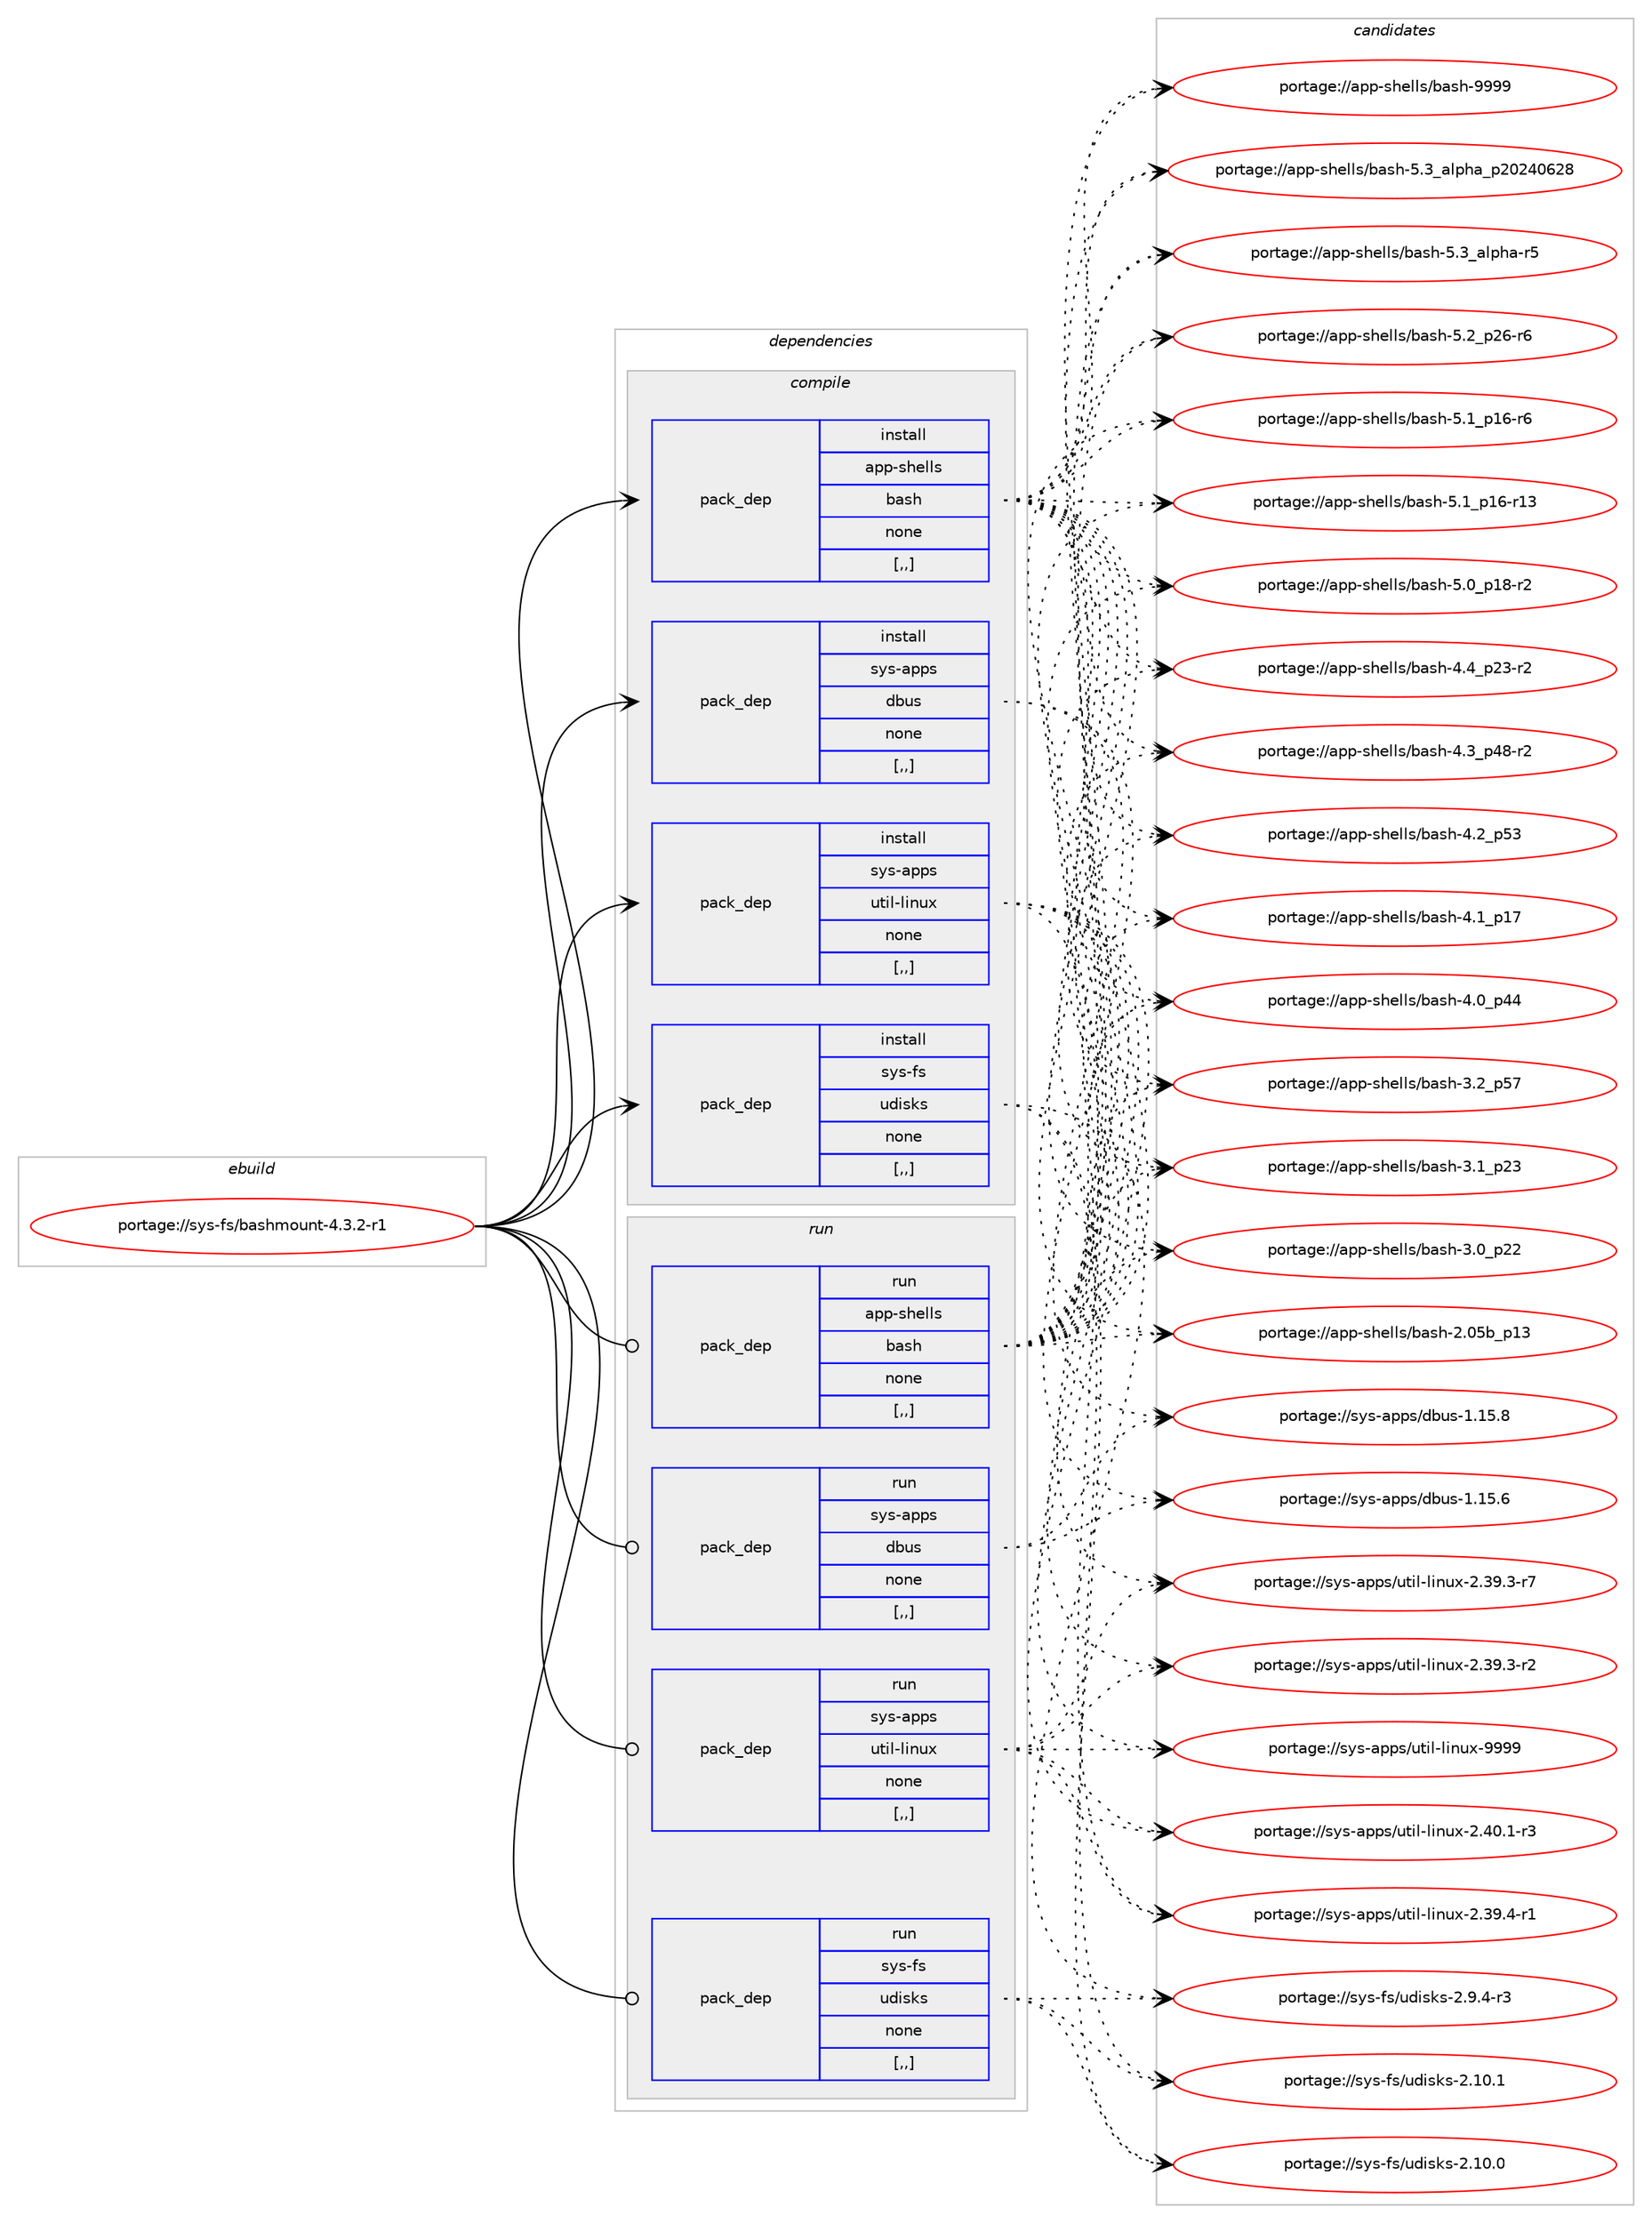 digraph prolog {

# *************
# Graph options
# *************

newrank=true;
concentrate=true;
compound=true;
graph [rankdir=LR,fontname=Helvetica,fontsize=10,ranksep=1.5];#, ranksep=2.5, nodesep=0.2];
edge  [arrowhead=vee];
node  [fontname=Helvetica,fontsize=10];

# **********
# The ebuild
# **********

subgraph cluster_leftcol {
color=gray;
rank=same;
label=<<i>ebuild</i>>;
id [label="portage://sys-fs/bashmount-4.3.2-r1", color=red, width=4, href="../sys-fs/bashmount-4.3.2-r1.svg"];
}

# ****************
# The dependencies
# ****************

subgraph cluster_midcol {
color=gray;
label=<<i>dependencies</i>>;
subgraph cluster_compile {
fillcolor="#eeeeee";
style=filled;
label=<<i>compile</i>>;
subgraph pack3299 {
dependency4036 [label=<<TABLE BORDER="0" CELLBORDER="1" CELLSPACING="0" CELLPADDING="4" WIDTH="220"><TR><TD ROWSPAN="6" CELLPADDING="30">pack_dep</TD></TR><TR><TD WIDTH="110">install</TD></TR><TR><TD>app-shells</TD></TR><TR><TD>bash</TD></TR><TR><TD>none</TD></TR><TR><TD>[,,]</TD></TR></TABLE>>, shape=none, color=blue];
}
id:e -> dependency4036:w [weight=20,style="solid",arrowhead="vee"];
subgraph pack3300 {
dependency4037 [label=<<TABLE BORDER="0" CELLBORDER="1" CELLSPACING="0" CELLPADDING="4" WIDTH="220"><TR><TD ROWSPAN="6" CELLPADDING="30">pack_dep</TD></TR><TR><TD WIDTH="110">install</TD></TR><TR><TD>sys-apps</TD></TR><TR><TD>dbus</TD></TR><TR><TD>none</TD></TR><TR><TD>[,,]</TD></TR></TABLE>>, shape=none, color=blue];
}
id:e -> dependency4037:w [weight=20,style="solid",arrowhead="vee"];
subgraph pack3301 {
dependency4038 [label=<<TABLE BORDER="0" CELLBORDER="1" CELLSPACING="0" CELLPADDING="4" WIDTH="220"><TR><TD ROWSPAN="6" CELLPADDING="30">pack_dep</TD></TR><TR><TD WIDTH="110">install</TD></TR><TR><TD>sys-apps</TD></TR><TR><TD>util-linux</TD></TR><TR><TD>none</TD></TR><TR><TD>[,,]</TD></TR></TABLE>>, shape=none, color=blue];
}
id:e -> dependency4038:w [weight=20,style="solid",arrowhead="vee"];
subgraph pack3302 {
dependency4039 [label=<<TABLE BORDER="0" CELLBORDER="1" CELLSPACING="0" CELLPADDING="4" WIDTH="220"><TR><TD ROWSPAN="6" CELLPADDING="30">pack_dep</TD></TR><TR><TD WIDTH="110">install</TD></TR><TR><TD>sys-fs</TD></TR><TR><TD>udisks</TD></TR><TR><TD>none</TD></TR><TR><TD>[,,]</TD></TR></TABLE>>, shape=none, color=blue];
}
id:e -> dependency4039:w [weight=20,style="solid",arrowhead="vee"];
}
subgraph cluster_compileandrun {
fillcolor="#eeeeee";
style=filled;
label=<<i>compile and run</i>>;
}
subgraph cluster_run {
fillcolor="#eeeeee";
style=filled;
label=<<i>run</i>>;
subgraph pack3303 {
dependency4040 [label=<<TABLE BORDER="0" CELLBORDER="1" CELLSPACING="0" CELLPADDING="4" WIDTH="220"><TR><TD ROWSPAN="6" CELLPADDING="30">pack_dep</TD></TR><TR><TD WIDTH="110">run</TD></TR><TR><TD>app-shells</TD></TR><TR><TD>bash</TD></TR><TR><TD>none</TD></TR><TR><TD>[,,]</TD></TR></TABLE>>, shape=none, color=blue];
}
id:e -> dependency4040:w [weight=20,style="solid",arrowhead="odot"];
subgraph pack3304 {
dependency4041 [label=<<TABLE BORDER="0" CELLBORDER="1" CELLSPACING="0" CELLPADDING="4" WIDTH="220"><TR><TD ROWSPAN="6" CELLPADDING="30">pack_dep</TD></TR><TR><TD WIDTH="110">run</TD></TR><TR><TD>sys-apps</TD></TR><TR><TD>dbus</TD></TR><TR><TD>none</TD></TR><TR><TD>[,,]</TD></TR></TABLE>>, shape=none, color=blue];
}
id:e -> dependency4041:w [weight=20,style="solid",arrowhead="odot"];
subgraph pack3305 {
dependency4042 [label=<<TABLE BORDER="0" CELLBORDER="1" CELLSPACING="0" CELLPADDING="4" WIDTH="220"><TR><TD ROWSPAN="6" CELLPADDING="30">pack_dep</TD></TR><TR><TD WIDTH="110">run</TD></TR><TR><TD>sys-apps</TD></TR><TR><TD>util-linux</TD></TR><TR><TD>none</TD></TR><TR><TD>[,,]</TD></TR></TABLE>>, shape=none, color=blue];
}
id:e -> dependency4042:w [weight=20,style="solid",arrowhead="odot"];
subgraph pack3306 {
dependency4043 [label=<<TABLE BORDER="0" CELLBORDER="1" CELLSPACING="0" CELLPADDING="4" WIDTH="220"><TR><TD ROWSPAN="6" CELLPADDING="30">pack_dep</TD></TR><TR><TD WIDTH="110">run</TD></TR><TR><TD>sys-fs</TD></TR><TR><TD>udisks</TD></TR><TR><TD>none</TD></TR><TR><TD>[,,]</TD></TR></TABLE>>, shape=none, color=blue];
}
id:e -> dependency4043:w [weight=20,style="solid",arrowhead="odot"];
}
}

# **************
# The candidates
# **************

subgraph cluster_choices {
rank=same;
color=gray;
label=<<i>candidates</i>>;

subgraph choice3299 {
color=black;
nodesep=1;
choice97112112451151041011081081154798971151044557575757 [label="portage://app-shells/bash-9999", color=red, width=4,href="../app-shells/bash-9999.svg"];
choice971121124511510410110810811547989711510445534651959710811210497951125048505248545056 [label="portage://app-shells/bash-5.3_alpha_p20240628", color=red, width=4,href="../app-shells/bash-5.3_alpha_p20240628.svg"];
choice9711211245115104101108108115479897115104455346519597108112104974511453 [label="portage://app-shells/bash-5.3_alpha-r5", color=red, width=4,href="../app-shells/bash-5.3_alpha-r5.svg"];
choice9711211245115104101108108115479897115104455346509511250544511454 [label="portage://app-shells/bash-5.2_p26-r6", color=red, width=4,href="../app-shells/bash-5.2_p26-r6.svg"];
choice9711211245115104101108108115479897115104455346499511249544511454 [label="portage://app-shells/bash-5.1_p16-r6", color=red, width=4,href="../app-shells/bash-5.1_p16-r6.svg"];
choice971121124511510410110810811547989711510445534649951124954451144951 [label="portage://app-shells/bash-5.1_p16-r13", color=red, width=4,href="../app-shells/bash-5.1_p16-r13.svg"];
choice9711211245115104101108108115479897115104455346489511249564511450 [label="portage://app-shells/bash-5.0_p18-r2", color=red, width=4,href="../app-shells/bash-5.0_p18-r2.svg"];
choice9711211245115104101108108115479897115104455246529511250514511450 [label="portage://app-shells/bash-4.4_p23-r2", color=red, width=4,href="../app-shells/bash-4.4_p23-r2.svg"];
choice9711211245115104101108108115479897115104455246519511252564511450 [label="portage://app-shells/bash-4.3_p48-r2", color=red, width=4,href="../app-shells/bash-4.3_p48-r2.svg"];
choice971121124511510410110810811547989711510445524650951125351 [label="portage://app-shells/bash-4.2_p53", color=red, width=4,href="../app-shells/bash-4.2_p53.svg"];
choice971121124511510410110810811547989711510445524649951124955 [label="portage://app-shells/bash-4.1_p17", color=red, width=4,href="../app-shells/bash-4.1_p17.svg"];
choice971121124511510410110810811547989711510445524648951125252 [label="portage://app-shells/bash-4.0_p44", color=red, width=4,href="../app-shells/bash-4.0_p44.svg"];
choice971121124511510410110810811547989711510445514650951125355 [label="portage://app-shells/bash-3.2_p57", color=red, width=4,href="../app-shells/bash-3.2_p57.svg"];
choice971121124511510410110810811547989711510445514649951125051 [label="portage://app-shells/bash-3.1_p23", color=red, width=4,href="../app-shells/bash-3.1_p23.svg"];
choice971121124511510410110810811547989711510445514648951125050 [label="portage://app-shells/bash-3.0_p22", color=red, width=4,href="../app-shells/bash-3.0_p22.svg"];
choice9711211245115104101108108115479897115104455046485398951124951 [label="portage://app-shells/bash-2.05b_p13", color=red, width=4,href="../app-shells/bash-2.05b_p13.svg"];
dependency4036:e -> choice97112112451151041011081081154798971151044557575757:w [style=dotted,weight="100"];
dependency4036:e -> choice971121124511510410110810811547989711510445534651959710811210497951125048505248545056:w [style=dotted,weight="100"];
dependency4036:e -> choice9711211245115104101108108115479897115104455346519597108112104974511453:w [style=dotted,weight="100"];
dependency4036:e -> choice9711211245115104101108108115479897115104455346509511250544511454:w [style=dotted,weight="100"];
dependency4036:e -> choice9711211245115104101108108115479897115104455346499511249544511454:w [style=dotted,weight="100"];
dependency4036:e -> choice971121124511510410110810811547989711510445534649951124954451144951:w [style=dotted,weight="100"];
dependency4036:e -> choice9711211245115104101108108115479897115104455346489511249564511450:w [style=dotted,weight="100"];
dependency4036:e -> choice9711211245115104101108108115479897115104455246529511250514511450:w [style=dotted,weight="100"];
dependency4036:e -> choice9711211245115104101108108115479897115104455246519511252564511450:w [style=dotted,weight="100"];
dependency4036:e -> choice971121124511510410110810811547989711510445524650951125351:w [style=dotted,weight="100"];
dependency4036:e -> choice971121124511510410110810811547989711510445524649951124955:w [style=dotted,weight="100"];
dependency4036:e -> choice971121124511510410110810811547989711510445524648951125252:w [style=dotted,weight="100"];
dependency4036:e -> choice971121124511510410110810811547989711510445514650951125355:w [style=dotted,weight="100"];
dependency4036:e -> choice971121124511510410110810811547989711510445514649951125051:w [style=dotted,weight="100"];
dependency4036:e -> choice971121124511510410110810811547989711510445514648951125050:w [style=dotted,weight="100"];
dependency4036:e -> choice9711211245115104101108108115479897115104455046485398951124951:w [style=dotted,weight="100"];
}
subgraph choice3300 {
color=black;
nodesep=1;
choice1151211154597112112115471009811711545494649534656 [label="portage://sys-apps/dbus-1.15.8", color=red, width=4,href="../sys-apps/dbus-1.15.8.svg"];
choice1151211154597112112115471009811711545494649534654 [label="portage://sys-apps/dbus-1.15.6", color=red, width=4,href="../sys-apps/dbus-1.15.6.svg"];
dependency4037:e -> choice1151211154597112112115471009811711545494649534656:w [style=dotted,weight="100"];
dependency4037:e -> choice1151211154597112112115471009811711545494649534654:w [style=dotted,weight="100"];
}
subgraph choice3301 {
color=black;
nodesep=1;
choice115121115459711211211547117116105108451081051101171204557575757 [label="portage://sys-apps/util-linux-9999", color=red, width=4,href="../sys-apps/util-linux-9999.svg"];
choice11512111545971121121154711711610510845108105110117120455046524846494511451 [label="portage://sys-apps/util-linux-2.40.1-r3", color=red, width=4,href="../sys-apps/util-linux-2.40.1-r3.svg"];
choice11512111545971121121154711711610510845108105110117120455046515746524511449 [label="portage://sys-apps/util-linux-2.39.4-r1", color=red, width=4,href="../sys-apps/util-linux-2.39.4-r1.svg"];
choice11512111545971121121154711711610510845108105110117120455046515746514511455 [label="portage://sys-apps/util-linux-2.39.3-r7", color=red, width=4,href="../sys-apps/util-linux-2.39.3-r7.svg"];
choice11512111545971121121154711711610510845108105110117120455046515746514511450 [label="portage://sys-apps/util-linux-2.39.3-r2", color=red, width=4,href="../sys-apps/util-linux-2.39.3-r2.svg"];
dependency4038:e -> choice115121115459711211211547117116105108451081051101171204557575757:w [style=dotted,weight="100"];
dependency4038:e -> choice11512111545971121121154711711610510845108105110117120455046524846494511451:w [style=dotted,weight="100"];
dependency4038:e -> choice11512111545971121121154711711610510845108105110117120455046515746524511449:w [style=dotted,weight="100"];
dependency4038:e -> choice11512111545971121121154711711610510845108105110117120455046515746514511455:w [style=dotted,weight="100"];
dependency4038:e -> choice11512111545971121121154711711610510845108105110117120455046515746514511450:w [style=dotted,weight="100"];
}
subgraph choice3302 {
color=black;
nodesep=1;
choice115121115451021154711710010511510711545504649484649 [label="portage://sys-fs/udisks-2.10.1", color=red, width=4,href="../sys-fs/udisks-2.10.1.svg"];
choice115121115451021154711710010511510711545504649484648 [label="portage://sys-fs/udisks-2.10.0", color=red, width=4,href="../sys-fs/udisks-2.10.0.svg"];
choice11512111545102115471171001051151071154550465746524511451 [label="portage://sys-fs/udisks-2.9.4-r3", color=red, width=4,href="../sys-fs/udisks-2.9.4-r3.svg"];
dependency4039:e -> choice115121115451021154711710010511510711545504649484649:w [style=dotted,weight="100"];
dependency4039:e -> choice115121115451021154711710010511510711545504649484648:w [style=dotted,weight="100"];
dependency4039:e -> choice11512111545102115471171001051151071154550465746524511451:w [style=dotted,weight="100"];
}
subgraph choice3303 {
color=black;
nodesep=1;
choice97112112451151041011081081154798971151044557575757 [label="portage://app-shells/bash-9999", color=red, width=4,href="../app-shells/bash-9999.svg"];
choice971121124511510410110810811547989711510445534651959710811210497951125048505248545056 [label="portage://app-shells/bash-5.3_alpha_p20240628", color=red, width=4,href="../app-shells/bash-5.3_alpha_p20240628.svg"];
choice9711211245115104101108108115479897115104455346519597108112104974511453 [label="portage://app-shells/bash-5.3_alpha-r5", color=red, width=4,href="../app-shells/bash-5.3_alpha-r5.svg"];
choice9711211245115104101108108115479897115104455346509511250544511454 [label="portage://app-shells/bash-5.2_p26-r6", color=red, width=4,href="../app-shells/bash-5.2_p26-r6.svg"];
choice9711211245115104101108108115479897115104455346499511249544511454 [label="portage://app-shells/bash-5.1_p16-r6", color=red, width=4,href="../app-shells/bash-5.1_p16-r6.svg"];
choice971121124511510410110810811547989711510445534649951124954451144951 [label="portage://app-shells/bash-5.1_p16-r13", color=red, width=4,href="../app-shells/bash-5.1_p16-r13.svg"];
choice9711211245115104101108108115479897115104455346489511249564511450 [label="portage://app-shells/bash-5.0_p18-r2", color=red, width=4,href="../app-shells/bash-5.0_p18-r2.svg"];
choice9711211245115104101108108115479897115104455246529511250514511450 [label="portage://app-shells/bash-4.4_p23-r2", color=red, width=4,href="../app-shells/bash-4.4_p23-r2.svg"];
choice9711211245115104101108108115479897115104455246519511252564511450 [label="portage://app-shells/bash-4.3_p48-r2", color=red, width=4,href="../app-shells/bash-4.3_p48-r2.svg"];
choice971121124511510410110810811547989711510445524650951125351 [label="portage://app-shells/bash-4.2_p53", color=red, width=4,href="../app-shells/bash-4.2_p53.svg"];
choice971121124511510410110810811547989711510445524649951124955 [label="portage://app-shells/bash-4.1_p17", color=red, width=4,href="../app-shells/bash-4.1_p17.svg"];
choice971121124511510410110810811547989711510445524648951125252 [label="portage://app-shells/bash-4.0_p44", color=red, width=4,href="../app-shells/bash-4.0_p44.svg"];
choice971121124511510410110810811547989711510445514650951125355 [label="portage://app-shells/bash-3.2_p57", color=red, width=4,href="../app-shells/bash-3.2_p57.svg"];
choice971121124511510410110810811547989711510445514649951125051 [label="portage://app-shells/bash-3.1_p23", color=red, width=4,href="../app-shells/bash-3.1_p23.svg"];
choice971121124511510410110810811547989711510445514648951125050 [label="portage://app-shells/bash-3.0_p22", color=red, width=4,href="../app-shells/bash-3.0_p22.svg"];
choice9711211245115104101108108115479897115104455046485398951124951 [label="portage://app-shells/bash-2.05b_p13", color=red, width=4,href="../app-shells/bash-2.05b_p13.svg"];
dependency4040:e -> choice97112112451151041011081081154798971151044557575757:w [style=dotted,weight="100"];
dependency4040:e -> choice971121124511510410110810811547989711510445534651959710811210497951125048505248545056:w [style=dotted,weight="100"];
dependency4040:e -> choice9711211245115104101108108115479897115104455346519597108112104974511453:w [style=dotted,weight="100"];
dependency4040:e -> choice9711211245115104101108108115479897115104455346509511250544511454:w [style=dotted,weight="100"];
dependency4040:e -> choice9711211245115104101108108115479897115104455346499511249544511454:w [style=dotted,weight="100"];
dependency4040:e -> choice971121124511510410110810811547989711510445534649951124954451144951:w [style=dotted,weight="100"];
dependency4040:e -> choice9711211245115104101108108115479897115104455346489511249564511450:w [style=dotted,weight="100"];
dependency4040:e -> choice9711211245115104101108108115479897115104455246529511250514511450:w [style=dotted,weight="100"];
dependency4040:e -> choice9711211245115104101108108115479897115104455246519511252564511450:w [style=dotted,weight="100"];
dependency4040:e -> choice971121124511510410110810811547989711510445524650951125351:w [style=dotted,weight="100"];
dependency4040:e -> choice971121124511510410110810811547989711510445524649951124955:w [style=dotted,weight="100"];
dependency4040:e -> choice971121124511510410110810811547989711510445524648951125252:w [style=dotted,weight="100"];
dependency4040:e -> choice971121124511510410110810811547989711510445514650951125355:w [style=dotted,weight="100"];
dependency4040:e -> choice971121124511510410110810811547989711510445514649951125051:w [style=dotted,weight="100"];
dependency4040:e -> choice971121124511510410110810811547989711510445514648951125050:w [style=dotted,weight="100"];
dependency4040:e -> choice9711211245115104101108108115479897115104455046485398951124951:w [style=dotted,weight="100"];
}
subgraph choice3304 {
color=black;
nodesep=1;
choice1151211154597112112115471009811711545494649534656 [label="portage://sys-apps/dbus-1.15.8", color=red, width=4,href="../sys-apps/dbus-1.15.8.svg"];
choice1151211154597112112115471009811711545494649534654 [label="portage://sys-apps/dbus-1.15.6", color=red, width=4,href="../sys-apps/dbus-1.15.6.svg"];
dependency4041:e -> choice1151211154597112112115471009811711545494649534656:w [style=dotted,weight="100"];
dependency4041:e -> choice1151211154597112112115471009811711545494649534654:w [style=dotted,weight="100"];
}
subgraph choice3305 {
color=black;
nodesep=1;
choice115121115459711211211547117116105108451081051101171204557575757 [label="portage://sys-apps/util-linux-9999", color=red, width=4,href="../sys-apps/util-linux-9999.svg"];
choice11512111545971121121154711711610510845108105110117120455046524846494511451 [label="portage://sys-apps/util-linux-2.40.1-r3", color=red, width=4,href="../sys-apps/util-linux-2.40.1-r3.svg"];
choice11512111545971121121154711711610510845108105110117120455046515746524511449 [label="portage://sys-apps/util-linux-2.39.4-r1", color=red, width=4,href="../sys-apps/util-linux-2.39.4-r1.svg"];
choice11512111545971121121154711711610510845108105110117120455046515746514511455 [label="portage://sys-apps/util-linux-2.39.3-r7", color=red, width=4,href="../sys-apps/util-linux-2.39.3-r7.svg"];
choice11512111545971121121154711711610510845108105110117120455046515746514511450 [label="portage://sys-apps/util-linux-2.39.3-r2", color=red, width=4,href="../sys-apps/util-linux-2.39.3-r2.svg"];
dependency4042:e -> choice115121115459711211211547117116105108451081051101171204557575757:w [style=dotted,weight="100"];
dependency4042:e -> choice11512111545971121121154711711610510845108105110117120455046524846494511451:w [style=dotted,weight="100"];
dependency4042:e -> choice11512111545971121121154711711610510845108105110117120455046515746524511449:w [style=dotted,weight="100"];
dependency4042:e -> choice11512111545971121121154711711610510845108105110117120455046515746514511455:w [style=dotted,weight="100"];
dependency4042:e -> choice11512111545971121121154711711610510845108105110117120455046515746514511450:w [style=dotted,weight="100"];
}
subgraph choice3306 {
color=black;
nodesep=1;
choice115121115451021154711710010511510711545504649484649 [label="portage://sys-fs/udisks-2.10.1", color=red, width=4,href="../sys-fs/udisks-2.10.1.svg"];
choice115121115451021154711710010511510711545504649484648 [label="portage://sys-fs/udisks-2.10.0", color=red, width=4,href="../sys-fs/udisks-2.10.0.svg"];
choice11512111545102115471171001051151071154550465746524511451 [label="portage://sys-fs/udisks-2.9.4-r3", color=red, width=4,href="../sys-fs/udisks-2.9.4-r3.svg"];
dependency4043:e -> choice115121115451021154711710010511510711545504649484649:w [style=dotted,weight="100"];
dependency4043:e -> choice115121115451021154711710010511510711545504649484648:w [style=dotted,weight="100"];
dependency4043:e -> choice11512111545102115471171001051151071154550465746524511451:w [style=dotted,weight="100"];
}
}

}
